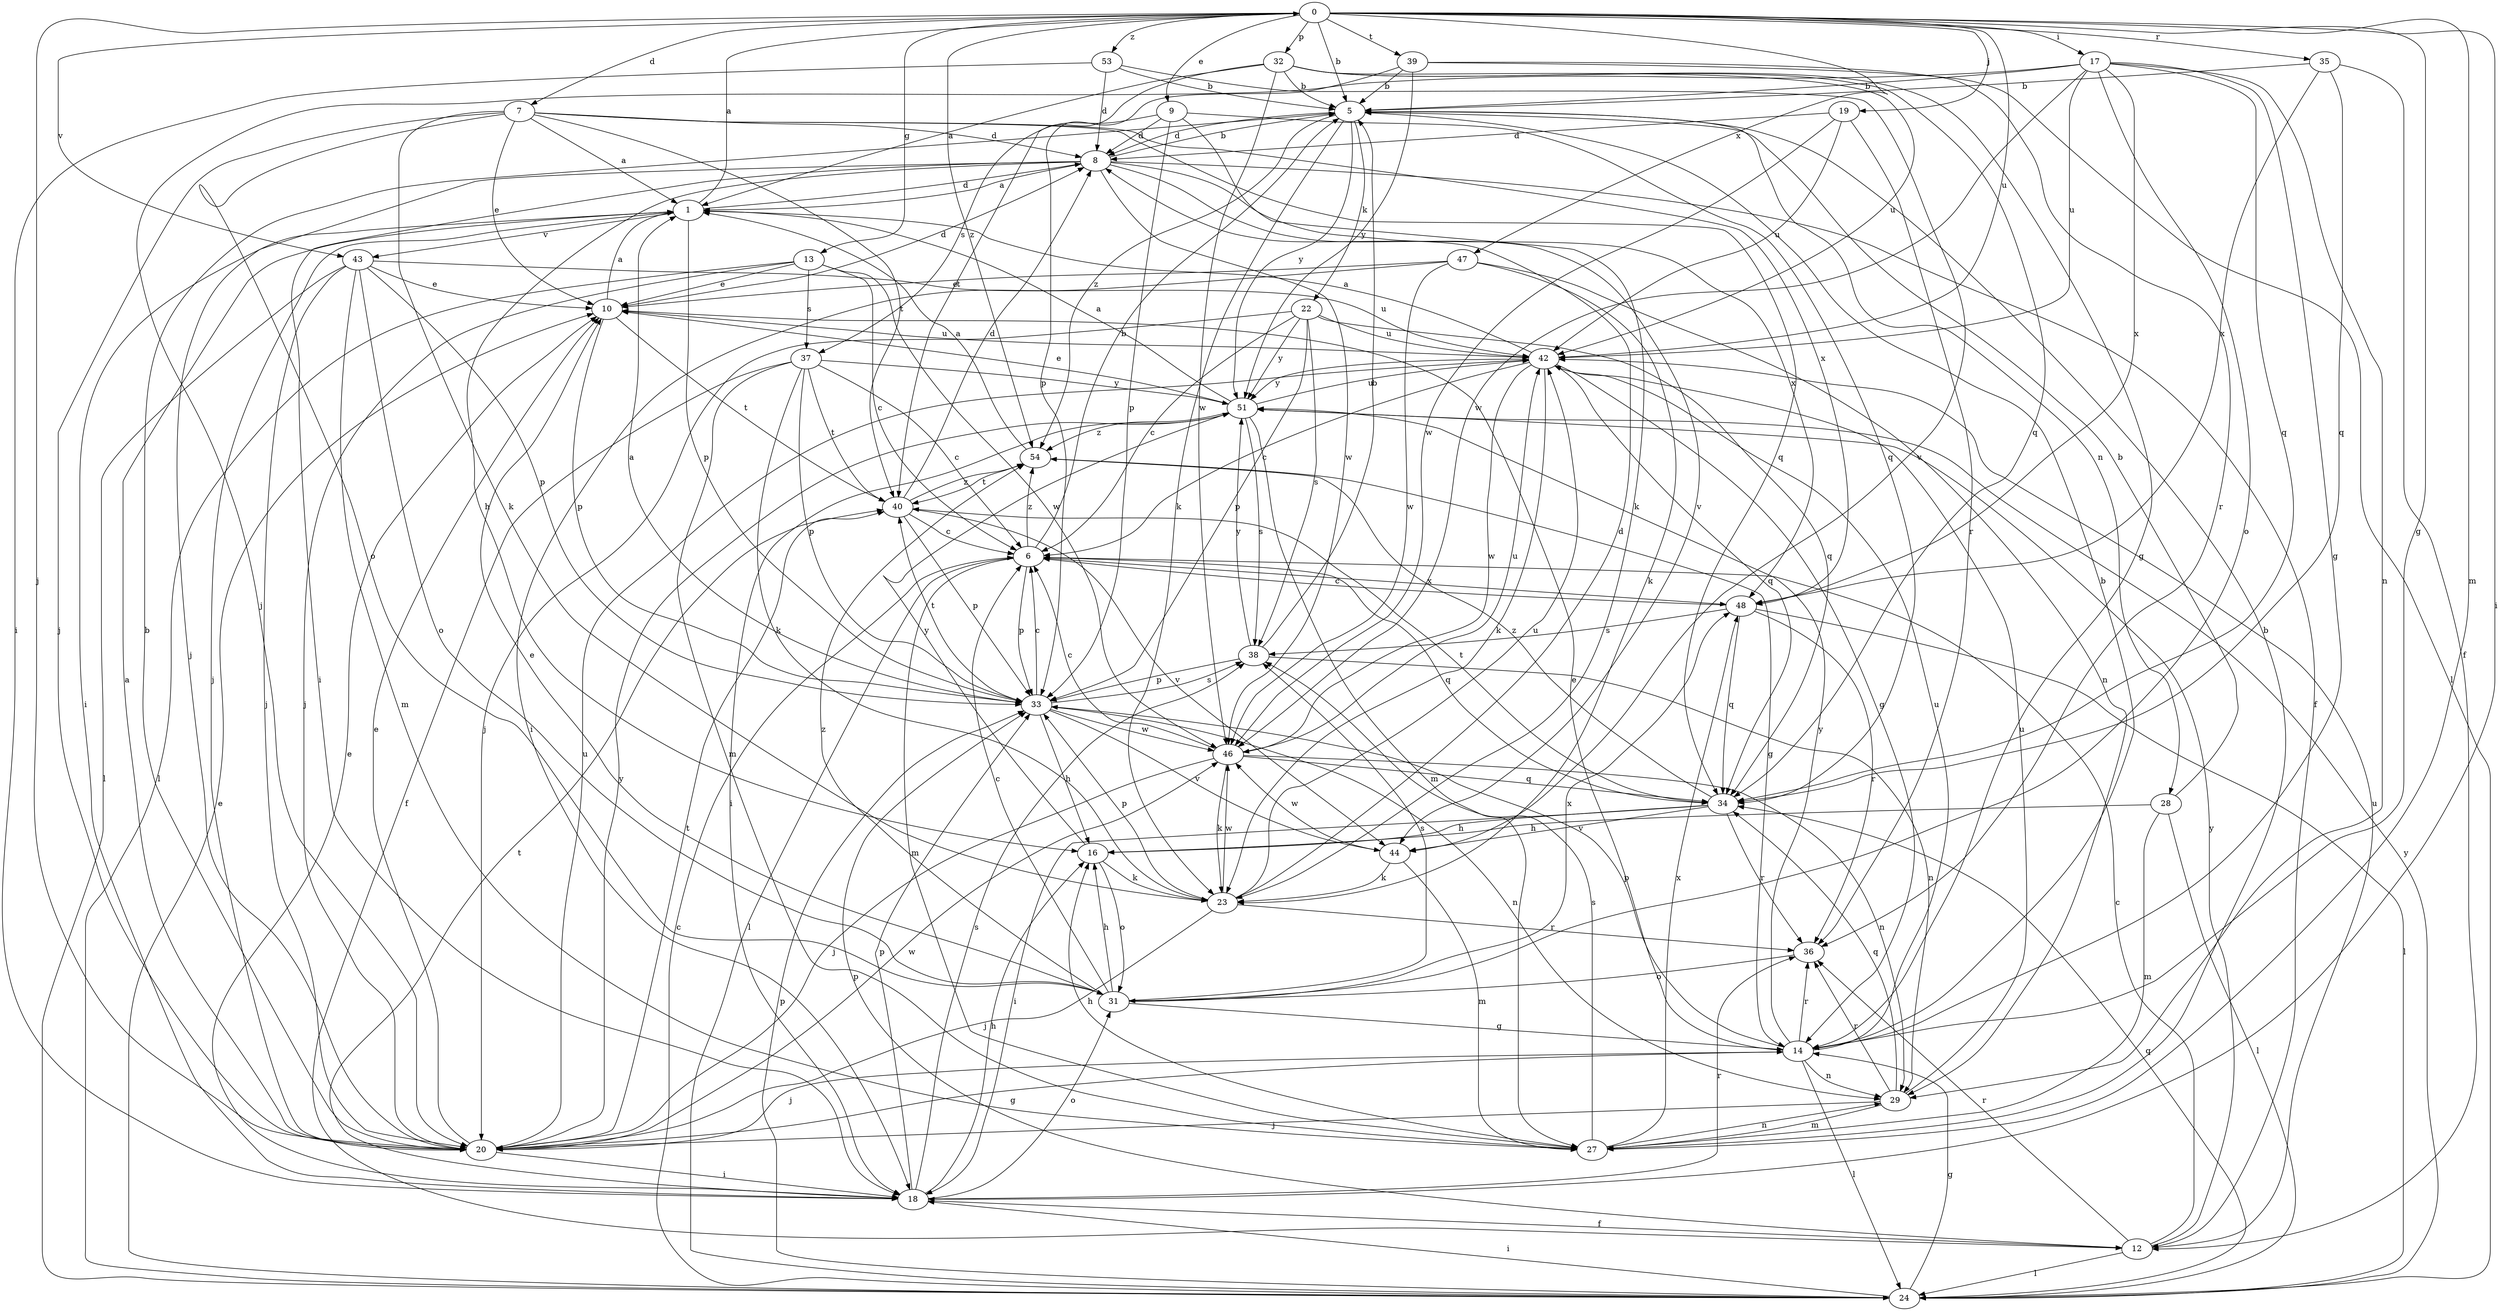 strict digraph  {
0;
1;
5;
6;
7;
8;
9;
10;
12;
13;
14;
16;
17;
18;
19;
20;
22;
23;
24;
27;
28;
29;
31;
32;
33;
34;
35;
36;
37;
38;
39;
40;
42;
43;
44;
46;
47;
48;
51;
53;
54;
0 -> 5  [label=b];
0 -> 7  [label=d];
0 -> 9  [label=e];
0 -> 13  [label=g];
0 -> 14  [label=g];
0 -> 17  [label=i];
0 -> 18  [label=i];
0 -> 19  [label=j];
0 -> 20  [label=j];
0 -> 27  [label=m];
0 -> 32  [label=p];
0 -> 35  [label=r];
0 -> 39  [label=t];
0 -> 42  [label=u];
0 -> 43  [label=v];
0 -> 47  [label=x];
0 -> 53  [label=z];
0 -> 54  [label=z];
1 -> 0  [label=a];
1 -> 8  [label=d];
1 -> 18  [label=i];
1 -> 20  [label=j];
1 -> 33  [label=p];
1 -> 43  [label=v];
5 -> 8  [label=d];
5 -> 22  [label=k];
5 -> 23  [label=k];
5 -> 28  [label=n];
5 -> 51  [label=y];
5 -> 54  [label=z];
6 -> 5  [label=b];
6 -> 24  [label=l];
6 -> 27  [label=m];
6 -> 33  [label=p];
6 -> 34  [label=q];
6 -> 48  [label=x];
6 -> 54  [label=z];
7 -> 1  [label=a];
7 -> 8  [label=d];
7 -> 10  [label=e];
7 -> 20  [label=j];
7 -> 23  [label=k];
7 -> 31  [label=o];
7 -> 34  [label=q];
7 -> 40  [label=t];
7 -> 48  [label=x];
8 -> 1  [label=a];
8 -> 5  [label=b];
8 -> 12  [label=f];
8 -> 16  [label=h];
8 -> 18  [label=i];
8 -> 20  [label=j];
8 -> 44  [label=v];
8 -> 46  [label=w];
8 -> 48  [label=x];
9 -> 8  [label=d];
9 -> 23  [label=k];
9 -> 33  [label=p];
9 -> 34  [label=q];
9 -> 37  [label=s];
10 -> 1  [label=a];
10 -> 8  [label=d];
10 -> 33  [label=p];
10 -> 40  [label=t];
10 -> 42  [label=u];
12 -> 6  [label=c];
12 -> 24  [label=l];
12 -> 33  [label=p];
12 -> 36  [label=r];
12 -> 42  [label=u];
12 -> 51  [label=y];
13 -> 6  [label=c];
13 -> 10  [label=e];
13 -> 20  [label=j];
13 -> 24  [label=l];
13 -> 37  [label=s];
13 -> 46  [label=w];
14 -> 5  [label=b];
14 -> 10  [label=e];
14 -> 20  [label=j];
14 -> 24  [label=l];
14 -> 29  [label=n];
14 -> 33  [label=p];
14 -> 36  [label=r];
14 -> 42  [label=u];
14 -> 51  [label=y];
16 -> 23  [label=k];
16 -> 31  [label=o];
16 -> 51  [label=y];
17 -> 5  [label=b];
17 -> 14  [label=g];
17 -> 20  [label=j];
17 -> 29  [label=n];
17 -> 31  [label=o];
17 -> 34  [label=q];
17 -> 42  [label=u];
17 -> 46  [label=w];
17 -> 48  [label=x];
18 -> 10  [label=e];
18 -> 12  [label=f];
18 -> 16  [label=h];
18 -> 31  [label=o];
18 -> 33  [label=p];
18 -> 36  [label=r];
18 -> 38  [label=s];
18 -> 40  [label=t];
19 -> 8  [label=d];
19 -> 36  [label=r];
19 -> 42  [label=u];
19 -> 46  [label=w];
20 -> 1  [label=a];
20 -> 5  [label=b];
20 -> 10  [label=e];
20 -> 14  [label=g];
20 -> 18  [label=i];
20 -> 40  [label=t];
20 -> 42  [label=u];
20 -> 46  [label=w];
20 -> 51  [label=y];
22 -> 6  [label=c];
22 -> 20  [label=j];
22 -> 33  [label=p];
22 -> 34  [label=q];
22 -> 38  [label=s];
22 -> 42  [label=u];
22 -> 51  [label=y];
23 -> 8  [label=d];
23 -> 20  [label=j];
23 -> 33  [label=p];
23 -> 36  [label=r];
23 -> 42  [label=u];
23 -> 46  [label=w];
24 -> 6  [label=c];
24 -> 10  [label=e];
24 -> 14  [label=g];
24 -> 18  [label=i];
24 -> 33  [label=p];
24 -> 34  [label=q];
24 -> 51  [label=y];
27 -> 5  [label=b];
27 -> 16  [label=h];
27 -> 29  [label=n];
27 -> 38  [label=s];
27 -> 48  [label=x];
28 -> 5  [label=b];
28 -> 16  [label=h];
28 -> 24  [label=l];
28 -> 27  [label=m];
29 -> 20  [label=j];
29 -> 27  [label=m];
29 -> 34  [label=q];
29 -> 36  [label=r];
29 -> 42  [label=u];
31 -> 6  [label=c];
31 -> 10  [label=e];
31 -> 14  [label=g];
31 -> 16  [label=h];
31 -> 38  [label=s];
31 -> 48  [label=x];
31 -> 54  [label=z];
32 -> 1  [label=a];
32 -> 5  [label=b];
32 -> 14  [label=g];
32 -> 34  [label=q];
32 -> 40  [label=t];
32 -> 42  [label=u];
32 -> 46  [label=w];
33 -> 1  [label=a];
33 -> 6  [label=c];
33 -> 16  [label=h];
33 -> 29  [label=n];
33 -> 38  [label=s];
33 -> 40  [label=t];
33 -> 44  [label=v];
33 -> 46  [label=w];
34 -> 16  [label=h];
34 -> 18  [label=i];
34 -> 36  [label=r];
34 -> 40  [label=t];
34 -> 44  [label=v];
34 -> 54  [label=z];
35 -> 5  [label=b];
35 -> 12  [label=f];
35 -> 34  [label=q];
35 -> 48  [label=x];
36 -> 31  [label=o];
37 -> 6  [label=c];
37 -> 12  [label=f];
37 -> 23  [label=k];
37 -> 27  [label=m];
37 -> 33  [label=p];
37 -> 40  [label=t];
37 -> 51  [label=y];
38 -> 5  [label=b];
38 -> 29  [label=n];
38 -> 33  [label=p];
38 -> 51  [label=y];
39 -> 5  [label=b];
39 -> 24  [label=l];
39 -> 33  [label=p];
39 -> 36  [label=r];
39 -> 51  [label=y];
40 -> 6  [label=c];
40 -> 8  [label=d];
40 -> 33  [label=p];
40 -> 44  [label=v];
40 -> 54  [label=z];
42 -> 1  [label=a];
42 -> 6  [label=c];
42 -> 14  [label=g];
42 -> 23  [label=k];
42 -> 34  [label=q];
42 -> 46  [label=w];
42 -> 51  [label=y];
43 -> 10  [label=e];
43 -> 20  [label=j];
43 -> 24  [label=l];
43 -> 27  [label=m];
43 -> 31  [label=o];
43 -> 33  [label=p];
43 -> 42  [label=u];
44 -> 23  [label=k];
44 -> 27  [label=m];
44 -> 46  [label=w];
46 -> 6  [label=c];
46 -> 20  [label=j];
46 -> 23  [label=k];
46 -> 29  [label=n];
46 -> 34  [label=q];
46 -> 42  [label=u];
47 -> 10  [label=e];
47 -> 18  [label=i];
47 -> 23  [label=k];
47 -> 29  [label=n];
47 -> 46  [label=w];
48 -> 6  [label=c];
48 -> 24  [label=l];
48 -> 34  [label=q];
48 -> 36  [label=r];
48 -> 38  [label=s];
51 -> 1  [label=a];
51 -> 10  [label=e];
51 -> 18  [label=i];
51 -> 27  [label=m];
51 -> 38  [label=s];
51 -> 42  [label=u];
51 -> 54  [label=z];
53 -> 5  [label=b];
53 -> 8  [label=d];
53 -> 18  [label=i];
53 -> 44  [label=v];
54 -> 1  [label=a];
54 -> 14  [label=g];
54 -> 40  [label=t];
}
